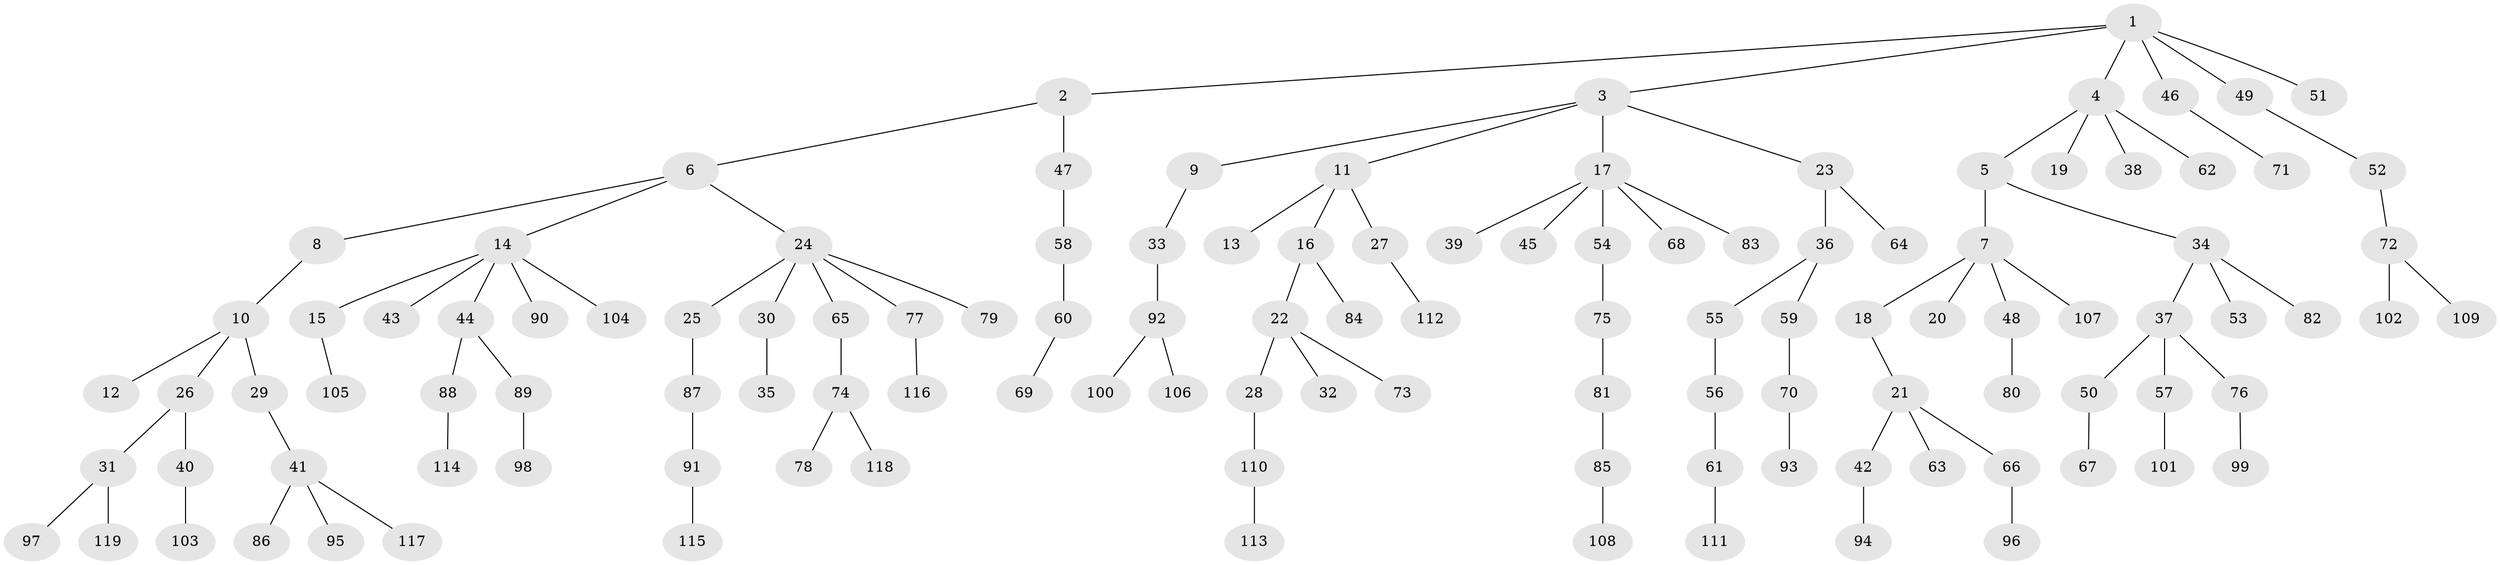 // coarse degree distribution, {6: 0.05128205128205128, 3: 0.07692307692307693, 9: 0.01282051282051282, 4: 0.0641025641025641, 2: 0.21794871794871795, 1: 0.5641025641025641, 5: 0.01282051282051282}
// Generated by graph-tools (version 1.1) at 2025/42/03/06/25 10:42:06]
// undirected, 119 vertices, 118 edges
graph export_dot {
graph [start="1"]
  node [color=gray90,style=filled];
  1;
  2;
  3;
  4;
  5;
  6;
  7;
  8;
  9;
  10;
  11;
  12;
  13;
  14;
  15;
  16;
  17;
  18;
  19;
  20;
  21;
  22;
  23;
  24;
  25;
  26;
  27;
  28;
  29;
  30;
  31;
  32;
  33;
  34;
  35;
  36;
  37;
  38;
  39;
  40;
  41;
  42;
  43;
  44;
  45;
  46;
  47;
  48;
  49;
  50;
  51;
  52;
  53;
  54;
  55;
  56;
  57;
  58;
  59;
  60;
  61;
  62;
  63;
  64;
  65;
  66;
  67;
  68;
  69;
  70;
  71;
  72;
  73;
  74;
  75;
  76;
  77;
  78;
  79;
  80;
  81;
  82;
  83;
  84;
  85;
  86;
  87;
  88;
  89;
  90;
  91;
  92;
  93;
  94;
  95;
  96;
  97;
  98;
  99;
  100;
  101;
  102;
  103;
  104;
  105;
  106;
  107;
  108;
  109;
  110;
  111;
  112;
  113;
  114;
  115;
  116;
  117;
  118;
  119;
  1 -- 2;
  1 -- 3;
  1 -- 4;
  1 -- 46;
  1 -- 49;
  1 -- 51;
  2 -- 6;
  2 -- 47;
  3 -- 9;
  3 -- 11;
  3 -- 17;
  3 -- 23;
  4 -- 5;
  4 -- 19;
  4 -- 38;
  4 -- 62;
  5 -- 7;
  5 -- 34;
  6 -- 8;
  6 -- 14;
  6 -- 24;
  7 -- 18;
  7 -- 20;
  7 -- 48;
  7 -- 107;
  8 -- 10;
  9 -- 33;
  10 -- 12;
  10 -- 26;
  10 -- 29;
  11 -- 13;
  11 -- 16;
  11 -- 27;
  14 -- 15;
  14 -- 43;
  14 -- 44;
  14 -- 90;
  14 -- 104;
  15 -- 105;
  16 -- 22;
  16 -- 84;
  17 -- 39;
  17 -- 45;
  17 -- 54;
  17 -- 68;
  17 -- 83;
  18 -- 21;
  21 -- 42;
  21 -- 63;
  21 -- 66;
  22 -- 28;
  22 -- 32;
  22 -- 73;
  23 -- 36;
  23 -- 64;
  24 -- 25;
  24 -- 30;
  24 -- 65;
  24 -- 77;
  24 -- 79;
  25 -- 87;
  26 -- 31;
  26 -- 40;
  27 -- 112;
  28 -- 110;
  29 -- 41;
  30 -- 35;
  31 -- 97;
  31 -- 119;
  33 -- 92;
  34 -- 37;
  34 -- 53;
  34 -- 82;
  36 -- 55;
  36 -- 59;
  37 -- 50;
  37 -- 57;
  37 -- 76;
  40 -- 103;
  41 -- 86;
  41 -- 95;
  41 -- 117;
  42 -- 94;
  44 -- 88;
  44 -- 89;
  46 -- 71;
  47 -- 58;
  48 -- 80;
  49 -- 52;
  50 -- 67;
  52 -- 72;
  54 -- 75;
  55 -- 56;
  56 -- 61;
  57 -- 101;
  58 -- 60;
  59 -- 70;
  60 -- 69;
  61 -- 111;
  65 -- 74;
  66 -- 96;
  70 -- 93;
  72 -- 102;
  72 -- 109;
  74 -- 78;
  74 -- 118;
  75 -- 81;
  76 -- 99;
  77 -- 116;
  81 -- 85;
  85 -- 108;
  87 -- 91;
  88 -- 114;
  89 -- 98;
  91 -- 115;
  92 -- 100;
  92 -- 106;
  110 -- 113;
}
